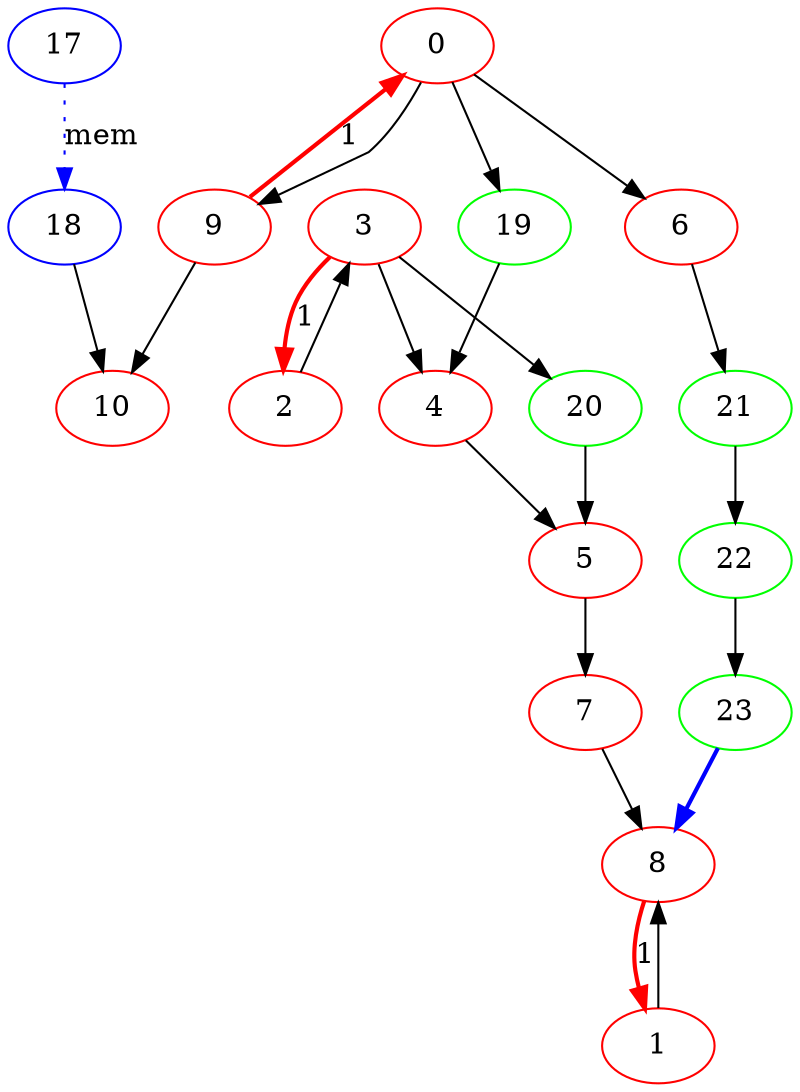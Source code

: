 digraph balace { 
{
0 [color=red ];

1 [color=red ];

2 [color=red ];

3 [color=red ];

4 [color=red ];

5 [color=red ];

6 [color=red ];

7 [color=red ];

8 [color=red ];

9 [color=red ];

10 [color=red ];

17 [color=blue ];

18 [color=blue ];

19 [color=green ];

20 [color=green ];

21 [color=green ];

22 [color=green ];

23 [color=green ];
9 -> 0 [style=bold, color=red, label=1] 
8 -> 1 [style=bold, color=red, label=1] 
3 -> 2 [style=bold, color=red, label=1] 
2 -> 3
3 -> 4
4 -> 5
0 -> 6
5 -> 7
7 -> 8
1 -> 8
0 -> 9
9 -> 10
17 -> 18 [style=dotted, color=blue, label= mem] 
18 -> 10
0 -> 19
19 -> 4
3 -> 20
20 -> 5
6 -> 21
21 -> 22
22 -> 23
23 -> 8 [style=bold, color=blue ]

}

}